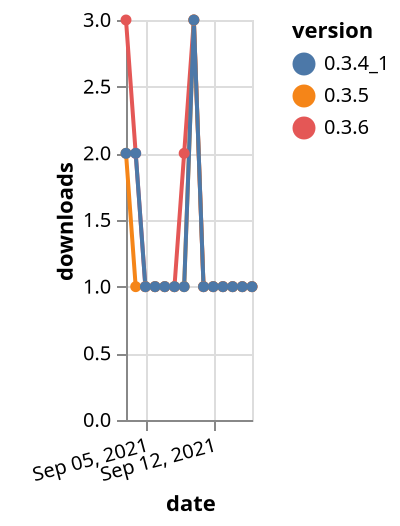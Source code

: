 {"$schema": "https://vega.github.io/schema/vega-lite/v5.json", "description": "A simple bar chart with embedded data.", "data": {"values": [{"date": "2021-09-03", "total": 175, "delta": 3, "version": "0.3.6"}, {"date": "2021-09-04", "total": 177, "delta": 2, "version": "0.3.6"}, {"date": "2021-09-05", "total": 178, "delta": 1, "version": "0.3.6"}, {"date": "2021-09-06", "total": 179, "delta": 1, "version": "0.3.6"}, {"date": "2021-09-07", "total": 180, "delta": 1, "version": "0.3.6"}, {"date": "2021-09-08", "total": 181, "delta": 1, "version": "0.3.6"}, {"date": "2021-09-09", "total": 183, "delta": 2, "version": "0.3.6"}, {"date": "2021-09-10", "total": 186, "delta": 3, "version": "0.3.6"}, {"date": "2021-09-11", "total": 187, "delta": 1, "version": "0.3.6"}, {"date": "2021-09-12", "total": 188, "delta": 1, "version": "0.3.6"}, {"date": "2021-09-13", "total": 189, "delta": 1, "version": "0.3.6"}, {"date": "2021-09-14", "total": 190, "delta": 1, "version": "0.3.6"}, {"date": "2021-09-15", "total": 191, "delta": 1, "version": "0.3.6"}, {"date": "2021-09-16", "total": 192, "delta": 1, "version": "0.3.6"}, {"date": "2021-09-03", "total": 198, "delta": 2, "version": "0.3.5"}, {"date": "2021-09-04", "total": 199, "delta": 1, "version": "0.3.5"}, {"date": "2021-09-05", "total": 200, "delta": 1, "version": "0.3.5"}, {"date": "2021-09-06", "total": 201, "delta": 1, "version": "0.3.5"}, {"date": "2021-09-07", "total": 202, "delta": 1, "version": "0.3.5"}, {"date": "2021-09-08", "total": 203, "delta": 1, "version": "0.3.5"}, {"date": "2021-09-09", "total": 204, "delta": 1, "version": "0.3.5"}, {"date": "2021-09-10", "total": 207, "delta": 3, "version": "0.3.5"}, {"date": "2021-09-11", "total": 208, "delta": 1, "version": "0.3.5"}, {"date": "2021-09-12", "total": 209, "delta": 1, "version": "0.3.5"}, {"date": "2021-09-13", "total": 210, "delta": 1, "version": "0.3.5"}, {"date": "2021-09-14", "total": 211, "delta": 1, "version": "0.3.5"}, {"date": "2021-09-15", "total": 212, "delta": 1, "version": "0.3.5"}, {"date": "2021-09-16", "total": 213, "delta": 1, "version": "0.3.5"}, {"date": "2021-09-03", "total": 254, "delta": 2, "version": "0.3.4_1"}, {"date": "2021-09-04", "total": 256, "delta": 2, "version": "0.3.4_1"}, {"date": "2021-09-05", "total": 257, "delta": 1, "version": "0.3.4_1"}, {"date": "2021-09-06", "total": 258, "delta": 1, "version": "0.3.4_1"}, {"date": "2021-09-07", "total": 259, "delta": 1, "version": "0.3.4_1"}, {"date": "2021-09-08", "total": 260, "delta": 1, "version": "0.3.4_1"}, {"date": "2021-09-09", "total": 261, "delta": 1, "version": "0.3.4_1"}, {"date": "2021-09-10", "total": 264, "delta": 3, "version": "0.3.4_1"}, {"date": "2021-09-11", "total": 265, "delta": 1, "version": "0.3.4_1"}, {"date": "2021-09-12", "total": 266, "delta": 1, "version": "0.3.4_1"}, {"date": "2021-09-13", "total": 267, "delta": 1, "version": "0.3.4_1"}, {"date": "2021-09-14", "total": 268, "delta": 1, "version": "0.3.4_1"}, {"date": "2021-09-15", "total": 269, "delta": 1, "version": "0.3.4_1"}, {"date": "2021-09-16", "total": 270, "delta": 1, "version": "0.3.4_1"}]}, "width": "container", "mark": {"type": "line", "point": {"filled": true}}, "encoding": {"x": {"field": "date", "type": "temporal", "timeUnit": "yearmonthdate", "title": "date", "axis": {"labelAngle": -15}}, "y": {"field": "delta", "type": "quantitative", "title": "downloads"}, "color": {"field": "version", "type": "nominal"}, "tooltip": {"field": "delta"}}}